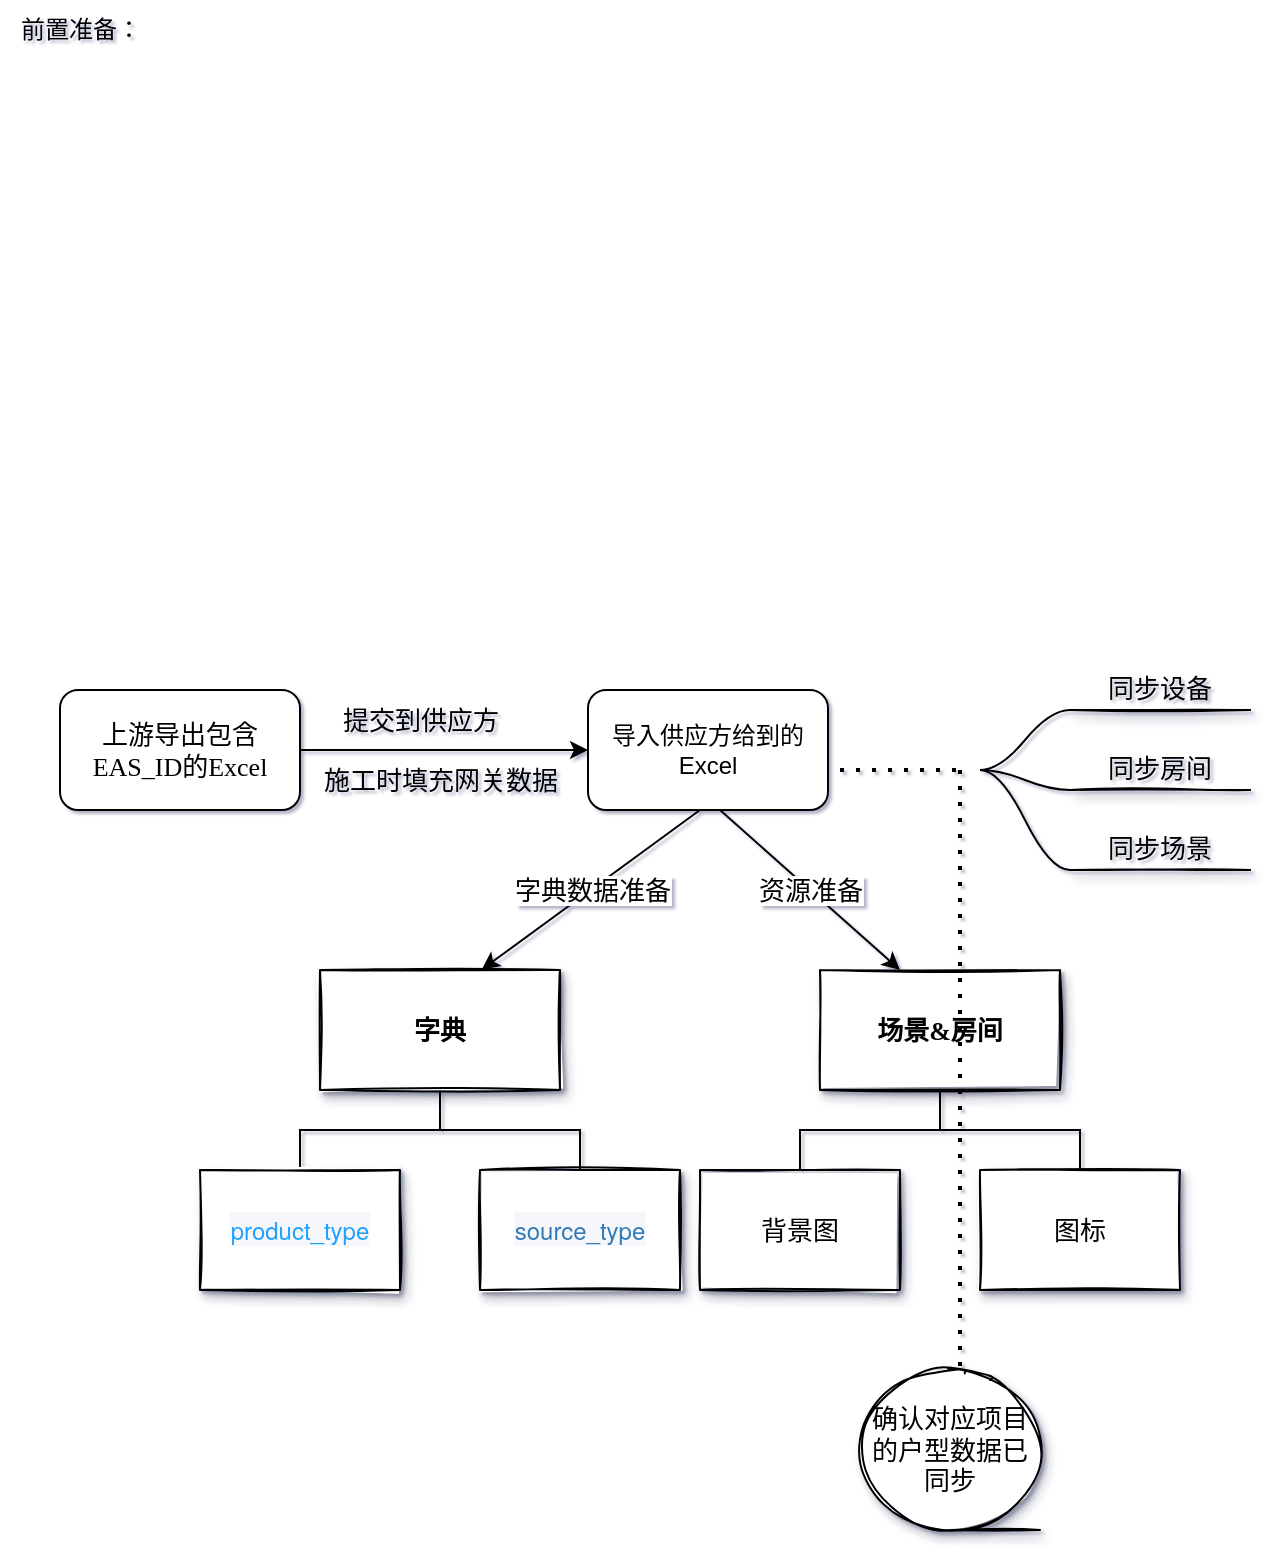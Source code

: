 <mxfile version="20.4.0" type="github">
  <diagram id="gWpfDHFNE3KKYQMcA2ZL" name="第 1 页">
    <mxGraphModel dx="1366" dy="816" grid="1" gridSize="10" guides="1" tooltips="1" connect="1" arrows="1" fold="1" page="1" pageScale="1" pageWidth="827" pageHeight="1169" math="0" shadow="1">
      <root>
        <mxCell id="0" />
        <mxCell id="1" parent="0" />
        <mxCell id="KSl4At89BIPdw04Hjlh8-5" value="导入供应方给到的Excel" style="rounded=1;whiteSpace=wrap;html=1;" vertex="1" parent="1">
          <mxGeometry x="334" y="360" width="120" height="60" as="geometry" />
        </mxCell>
        <mxCell id="KSl4At89BIPdw04Hjlh8-6" value="前置准备：" style="text;html=1;align=center;verticalAlign=middle;resizable=0;points=[];autosize=1;strokeColor=none;fillColor=none;strokeWidth=18;" vertex="1" parent="1">
          <mxGeometry x="40" y="15" width="80" height="30" as="geometry" />
        </mxCell>
        <mxCell id="KSl4At89BIPdw04Hjlh8-8" style="edgeStyle=orthogonalEdgeStyle;rounded=0;orthogonalLoop=1;jettySize=auto;html=1;exitX=1;exitY=0.5;exitDx=0;exitDy=0;entryX=0;entryY=0.5;entryDx=0;entryDy=0;fontFamily=Verdana;fontSize=13;" edge="1" parent="1" source="KSl4At89BIPdw04Hjlh8-7" target="KSl4At89BIPdw04Hjlh8-5">
          <mxGeometry relative="1" as="geometry" />
        </mxCell>
        <mxCell id="KSl4At89BIPdw04Hjlh8-7" value="上游导出包含EAS_ID的Excel" style="rounded=1;whiteSpace=wrap;html=1;strokeWidth=1;fontFamily=Verdana;fontSize=13;strokeColor=default;" vertex="1" parent="1">
          <mxGeometry x="70" y="360" width="120" height="60" as="geometry" />
        </mxCell>
        <mxCell id="KSl4At89BIPdw04Hjlh8-9" value="提交到供应方" style="text;html=1;align=center;verticalAlign=middle;resizable=0;points=[];autosize=1;strokeColor=none;fillColor=none;fontSize=13;fontFamily=Verdana;" vertex="1" parent="1">
          <mxGeometry x="200" y="360" width="100" height="30" as="geometry" />
        </mxCell>
        <mxCell id="KSl4At89BIPdw04Hjlh8-12" value="施工时填充网关数据" style="text;html=1;align=center;verticalAlign=middle;resizable=0;points=[];autosize=1;strokeColor=none;fillColor=none;fontSize=13;fontFamily=Verdana;" vertex="1" parent="1">
          <mxGeometry x="190" y="390" width="140" height="30" as="geometry" />
        </mxCell>
        <mxCell id="KSl4At89BIPdw04Hjlh8-18" value="同步设备" style="whiteSpace=wrap;html=1;shape=partialRectangle;top=0;left=0;bottom=1;right=0;points=[[0,1],[1,1]];fillColor=none;align=center;verticalAlign=bottom;routingCenterY=0.5;snapToPoint=1;recursiveResize=0;autosize=1;treeFolding=1;treeMoving=1;newEdgeStyle={&quot;edgeStyle&quot;:&quot;entityRelationEdgeStyle&quot;,&quot;startArrow&quot;:&quot;none&quot;,&quot;endArrow&quot;:&quot;none&quot;,&quot;segment&quot;:10,&quot;curved&quot;:1};strokeColor=default;strokeWidth=1;fontFamily=Verdana;fontSize=13;shadow=1;sketch=1;" vertex="1" parent="1">
          <mxGeometry x="575" y="340" width="90" height="30" as="geometry" />
        </mxCell>
        <mxCell id="KSl4At89BIPdw04Hjlh8-19" value="" style="edgeStyle=entityRelationEdgeStyle;startArrow=none;endArrow=none;segment=10;curved=1;rounded=0;fontFamily=Verdana;fontSize=13;" edge="1" parent="1" target="KSl4At89BIPdw04Hjlh8-18">
          <mxGeometry relative="1" as="geometry">
            <mxPoint x="530" y="400" as="sourcePoint" />
          </mxGeometry>
        </mxCell>
        <mxCell id="KSl4At89BIPdw04Hjlh8-20" value="同步房间" style="whiteSpace=wrap;html=1;shape=partialRectangle;top=0;left=0;bottom=1;right=0;points=[[0,1],[1,1]];fillColor=none;align=center;verticalAlign=bottom;routingCenterY=0.5;snapToPoint=1;recursiveResize=0;autosize=1;treeFolding=1;treeMoving=1;newEdgeStyle={&quot;edgeStyle&quot;:&quot;entityRelationEdgeStyle&quot;,&quot;startArrow&quot;:&quot;none&quot;,&quot;endArrow&quot;:&quot;none&quot;,&quot;segment&quot;:10,&quot;curved&quot;:1};strokeColor=default;strokeWidth=1;fontFamily=Verdana;fontSize=13;shadow=1;sketch=1;" vertex="1" parent="1">
          <mxGeometry x="575" y="380" width="90" height="30" as="geometry" />
        </mxCell>
        <mxCell id="KSl4At89BIPdw04Hjlh8-21" value="" style="edgeStyle=entityRelationEdgeStyle;startArrow=none;endArrow=none;segment=10;curved=1;rounded=0;fontFamily=Verdana;fontSize=13;" edge="1" parent="1" target="KSl4At89BIPdw04Hjlh8-20">
          <mxGeometry relative="1" as="geometry">
            <mxPoint x="530" y="400" as="sourcePoint" />
          </mxGeometry>
        </mxCell>
        <mxCell id="KSl4At89BIPdw04Hjlh8-22" value="同步场景" style="whiteSpace=wrap;html=1;shape=partialRectangle;top=0;left=0;bottom=1;right=0;points=[[0,1],[1,1]];fillColor=none;align=center;verticalAlign=bottom;routingCenterY=0.5;snapToPoint=1;recursiveResize=0;autosize=1;treeFolding=1;treeMoving=1;newEdgeStyle={&quot;edgeStyle&quot;:&quot;entityRelationEdgeStyle&quot;,&quot;startArrow&quot;:&quot;none&quot;,&quot;endArrow&quot;:&quot;none&quot;,&quot;segment&quot;:10,&quot;curved&quot;:1};strokeColor=default;strokeWidth=1;fontFamily=Verdana;fontSize=13;shadow=1;sketch=1;" vertex="1" parent="1">
          <mxGeometry x="575" y="420" width="90" height="30" as="geometry" />
        </mxCell>
        <mxCell id="KSl4At89BIPdw04Hjlh8-23" value="" style="edgeStyle=entityRelationEdgeStyle;startArrow=none;endArrow=none;segment=10;curved=1;rounded=0;fontFamily=Verdana;fontSize=13;" edge="1" parent="1" target="KSl4At89BIPdw04Hjlh8-22">
          <mxGeometry relative="1" as="geometry">
            <mxPoint x="530" y="400" as="sourcePoint" />
          </mxGeometry>
        </mxCell>
        <mxCell id="KSl4At89BIPdw04Hjlh8-28" value="" style="edgeStyle=elbowEdgeStyle;elbow=vertical;startArrow=none;endArrow=none;rounded=0;fontFamily=Verdana;fontSize=13;" edge="1" parent="1" source="KSl4At89BIPdw04Hjlh8-30" target="KSl4At89BIPdw04Hjlh8-31">
          <mxGeometry relative="1" as="geometry" />
        </mxCell>
        <mxCell id="KSl4At89BIPdw04Hjlh8-29" value="" style="edgeStyle=elbowEdgeStyle;elbow=vertical;startArrow=none;endArrow=none;rounded=0;fontFamily=Verdana;fontSize=13;" edge="1" parent="1" source="KSl4At89BIPdw04Hjlh8-30" target="KSl4At89BIPdw04Hjlh8-32">
          <mxGeometry relative="1" as="geometry" />
        </mxCell>
        <UserObject label="&lt;span style=&quot;font-weight: 700;&quot;&gt;字典&lt;/span&gt;" treeRoot="1" id="KSl4At89BIPdw04Hjlh8-30">
          <mxCell style="whiteSpace=wrap;html=1;align=center;treeFolding=1;treeMoving=1;newEdgeStyle={&quot;edgeStyle&quot;:&quot;elbowEdgeStyle&quot;,&quot;startArrow&quot;:&quot;none&quot;,&quot;endArrow&quot;:&quot;none&quot;};shadow=1;sketch=1;strokeColor=default;strokeWidth=1;fontFamily=Verdana;fontSize=13;" vertex="1" parent="1">
            <mxGeometry x="200" y="500" width="120" height="60" as="geometry" />
          </mxCell>
        </UserObject>
        <mxCell id="KSl4At89BIPdw04Hjlh8-31" value="&lt;a style=&quot;box-sizing: inherit; background-color: rgb(245, 247, 250); cursor: pointer; color: rgb(32, 160, 255); text-decoration-line: none; font-family: &amp;quot;Helvetica Neue&amp;quot;, Helvetica, &amp;quot;PingFang SC&amp;quot;, &amp;quot;Hiragino Sans GB&amp;quot;, &amp;quot;Microsoft YaHei&amp;quot;, Arial, sans-serif; font-size: 12px;&quot; class=&quot;link-type&quot; href=&quot;http://10.220.88.97:8081/#/dict/type/data/60&quot;&gt;&lt;span style=&quot;box-sizing: inherit;&quot;&gt;product_type&lt;/span&gt;&lt;/a&gt;" style="whiteSpace=wrap;html=1;align=center;verticalAlign=middle;treeFolding=1;treeMoving=1;newEdgeStyle={&quot;edgeStyle&quot;:&quot;elbowEdgeStyle&quot;,&quot;startArrow&quot;:&quot;none&quot;,&quot;endArrow&quot;:&quot;none&quot;};shadow=1;sketch=1;strokeColor=default;strokeWidth=1;fontFamily=Verdana;fontSize=13;" vertex="1" parent="1">
          <mxGeometry x="140" y="600" width="100" height="60" as="geometry" />
        </mxCell>
        <mxCell id="KSl4At89BIPdw04Hjlh8-32" value="&lt;a style=&quot;box-sizing: inherit; background-color: rgb(245, 247, 250); cursor: pointer; color: rgb(51, 122, 183); text-decoration-line: none; font-family: &amp;quot;Helvetica Neue&amp;quot;, Helvetica, &amp;quot;PingFang SC&amp;quot;, &amp;quot;Hiragino Sans GB&amp;quot;, &amp;quot;Microsoft YaHei&amp;quot;, Arial, sans-serif; font-size: 12px;&quot; class=&quot;link-type&quot; href=&quot;http://10.220.88.97:8081/#/dict/type/data/58&quot;&gt;&lt;span style=&quot;box-sizing: inherit;&quot;&gt;source_type&lt;/span&gt;&lt;/a&gt;" style="whiteSpace=wrap;html=1;align=center;verticalAlign=middle;treeFolding=1;treeMoving=1;newEdgeStyle={&quot;edgeStyle&quot;:&quot;elbowEdgeStyle&quot;,&quot;startArrow&quot;:&quot;none&quot;,&quot;endArrow&quot;:&quot;none&quot;};shadow=1;sketch=1;strokeColor=default;strokeWidth=1;fontFamily=Verdana;fontSize=13;" vertex="1" parent="1">
          <mxGeometry x="280" y="600" width="100" height="60" as="geometry" />
        </mxCell>
        <mxCell id="KSl4At89BIPdw04Hjlh8-33" value="" style="endArrow=classic;html=1;rounded=0;fontFamily=Verdana;fontSize=13;entryX=0.674;entryY=-0.004;entryDx=0;entryDy=0;entryPerimeter=0;" edge="1" parent="1" target="KSl4At89BIPdw04Hjlh8-30">
          <mxGeometry relative="1" as="geometry">
            <mxPoint x="390" y="420" as="sourcePoint" />
            <mxPoint x="450" y="540" as="targetPoint" />
          </mxGeometry>
        </mxCell>
        <mxCell id="KSl4At89BIPdw04Hjlh8-34" value="字典数据准备" style="edgeLabel;resizable=0;html=1;align=center;verticalAlign=middle;shadow=1;sketch=1;strokeColor=default;strokeWidth=1;fontFamily=Verdana;fontSize=13;" connectable="0" vertex="1" parent="KSl4At89BIPdw04Hjlh8-33">
          <mxGeometry relative="1" as="geometry" />
        </mxCell>
        <mxCell id="KSl4At89BIPdw04Hjlh8-35" value="" style="endArrow=classic;html=1;rounded=0;fontFamily=Verdana;fontSize=13;" edge="1" parent="1">
          <mxGeometry relative="1" as="geometry">
            <mxPoint x="400" y="420" as="sourcePoint" />
            <mxPoint x="490" y="500" as="targetPoint" />
          </mxGeometry>
        </mxCell>
        <mxCell id="KSl4At89BIPdw04Hjlh8-36" value="资源准备" style="edgeLabel;resizable=0;html=1;align=center;verticalAlign=middle;shadow=1;sketch=1;strokeColor=default;strokeWidth=1;fontFamily=Verdana;fontSize=13;" connectable="0" vertex="1" parent="KSl4At89BIPdw04Hjlh8-35">
          <mxGeometry relative="1" as="geometry" />
        </mxCell>
        <mxCell id="KSl4At89BIPdw04Hjlh8-37" value="" style="edgeStyle=elbowEdgeStyle;elbow=vertical;startArrow=none;endArrow=none;rounded=0;fontFamily=Verdana;fontSize=13;" edge="1" parent="1" source="KSl4At89BIPdw04Hjlh8-39" target="KSl4At89BIPdw04Hjlh8-40">
          <mxGeometry relative="1" as="geometry" />
        </mxCell>
        <mxCell id="KSl4At89BIPdw04Hjlh8-38" value="" style="edgeStyle=elbowEdgeStyle;elbow=vertical;startArrow=none;endArrow=none;rounded=0;fontFamily=Verdana;fontSize=13;" edge="1" parent="1" source="KSl4At89BIPdw04Hjlh8-39" target="KSl4At89BIPdw04Hjlh8-41">
          <mxGeometry relative="1" as="geometry" />
        </mxCell>
        <UserObject label="&lt;span style=&quot;font-weight: 700;&quot;&gt;场景&amp;amp;房间&lt;/span&gt;" treeRoot="1" id="KSl4At89BIPdw04Hjlh8-39">
          <mxCell style="whiteSpace=wrap;html=1;align=center;treeFolding=1;treeMoving=1;newEdgeStyle={&quot;edgeStyle&quot;:&quot;elbowEdgeStyle&quot;,&quot;startArrow&quot;:&quot;none&quot;,&quot;endArrow&quot;:&quot;none&quot;};shadow=1;sketch=1;strokeColor=default;strokeWidth=1;fontFamily=Verdana;fontSize=13;" vertex="1" parent="1">
            <mxGeometry x="450" y="500" width="120" height="60" as="geometry" />
          </mxCell>
        </UserObject>
        <mxCell id="KSl4At89BIPdw04Hjlh8-40" value="背景图" style="whiteSpace=wrap;html=1;align=center;verticalAlign=middle;treeFolding=1;treeMoving=1;newEdgeStyle={&quot;edgeStyle&quot;:&quot;elbowEdgeStyle&quot;,&quot;startArrow&quot;:&quot;none&quot;,&quot;endArrow&quot;:&quot;none&quot;};shadow=1;sketch=1;strokeColor=default;strokeWidth=1;fontFamily=Verdana;fontSize=13;" vertex="1" parent="1">
          <mxGeometry x="390" y="600" width="100" height="60" as="geometry" />
        </mxCell>
        <mxCell id="KSl4At89BIPdw04Hjlh8-41" value="图标" style="whiteSpace=wrap;html=1;align=center;verticalAlign=middle;treeFolding=1;treeMoving=1;newEdgeStyle={&quot;edgeStyle&quot;:&quot;elbowEdgeStyle&quot;,&quot;startArrow&quot;:&quot;none&quot;,&quot;endArrow&quot;:&quot;none&quot;};shadow=1;sketch=1;strokeColor=default;strokeWidth=1;fontFamily=Verdana;fontSize=13;" vertex="1" parent="1">
          <mxGeometry x="530" y="600" width="100" height="60" as="geometry" />
        </mxCell>
        <mxCell id="KSl4At89BIPdw04Hjlh8-43" value="" style="endArrow=none;dashed=1;html=1;dashPattern=1 3;strokeWidth=2;rounded=0;fontFamily=Verdana;fontSize=13;" edge="1" parent="1">
          <mxGeometry width="50" height="50" relative="1" as="geometry">
            <mxPoint x="460" y="400" as="sourcePoint" />
            <mxPoint x="520" y="400" as="targetPoint" />
          </mxGeometry>
        </mxCell>
        <mxCell id="KSl4At89BIPdw04Hjlh8-44" value="" style="endArrow=none;dashed=1;html=1;dashPattern=1 3;strokeWidth=2;rounded=0;fontFamily=Verdana;fontSize=13;" edge="1" parent="1">
          <mxGeometry width="50" height="50" relative="1" as="geometry">
            <mxPoint x="520" y="770" as="sourcePoint" />
            <mxPoint x="520" y="400" as="targetPoint" />
          </mxGeometry>
        </mxCell>
        <mxCell id="KSl4At89BIPdw04Hjlh8-45" value="确认对应项目的户型数据已同步" style="shape=tapeData;whiteSpace=wrap;html=1;perimeter=ellipsePerimeter;shadow=1;sketch=1;strokeColor=default;strokeWidth=1;fontFamily=Verdana;fontSize=13;" vertex="1" parent="1">
          <mxGeometry x="470" y="700" width="90" height="80" as="geometry" />
        </mxCell>
      </root>
    </mxGraphModel>
  </diagram>
</mxfile>
